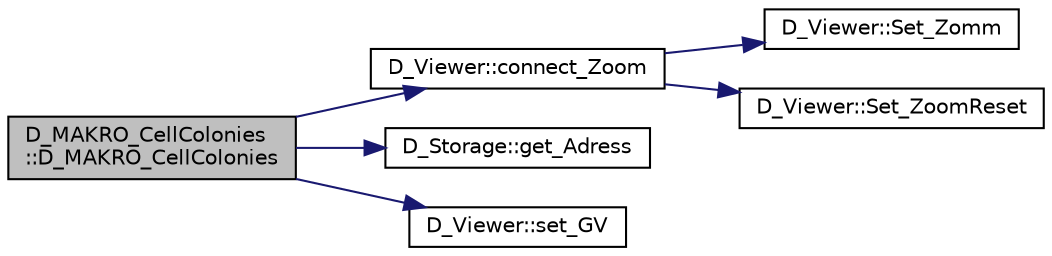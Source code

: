 digraph "D_MAKRO_CellColonies::D_MAKRO_CellColonies"
{
 // LATEX_PDF_SIZE
  edge [fontname="Helvetica",fontsize="10",labelfontname="Helvetica",labelfontsize="10"];
  node [fontname="Helvetica",fontsize="10",shape=record];
  rankdir="LR";
  Node1 [label="D_MAKRO_CellColonies\l::D_MAKRO_CellColonies",height=0.2,width=0.4,color="black", fillcolor="grey75", style="filled", fontcolor="black",tooltip=" "];
  Node1 -> Node2 [color="midnightblue",fontsize="10",style="solid",fontname="Helvetica"];
  Node2 [label="D_Viewer::connect_Zoom",height=0.2,width=0.4,color="black", fillcolor="white", style="filled",URL="$class_d___viewer.html#a46b5cfb7c9e755c1fade796b74ba0eb1",tooltip=" "];
  Node2 -> Node3 [color="midnightblue",fontsize="10",style="solid",fontname="Helvetica"];
  Node3 [label="D_Viewer::Set_Zomm",height=0.2,width=0.4,color="black", fillcolor="white", style="filled",URL="$class_d___viewer.html#ab6e9ae3f5b572305a112de1fc5f82f0b",tooltip=" "];
  Node2 -> Node4 [color="midnightblue",fontsize="10",style="solid",fontname="Helvetica"];
  Node4 [label="D_Viewer::Set_ZoomReset",height=0.2,width=0.4,color="black", fillcolor="white", style="filled",URL="$class_d___viewer.html#ac589e81dbf1b2172fc0883c910e4bef4",tooltip=" "];
  Node1 -> Node5 [color="midnightblue",fontsize="10",style="solid",fontname="Helvetica"];
  Node5 [label="D_Storage::get_Adress",height=0.2,width=0.4,color="black", fillcolor="white", style="filled",URL="$class_d___storage.html#af94557fe05b23025465e7ec2f1116ab0",tooltip=" "];
  Node1 -> Node6 [color="midnightblue",fontsize="10",style="solid",fontname="Helvetica"];
  Node6 [label="D_Viewer::set_GV",height=0.2,width=0.4,color="black", fillcolor="white", style="filled",URL="$class_d___viewer.html#a0a82b73c52432db9a5bf4242ea5466fe",tooltip=" "];
}
